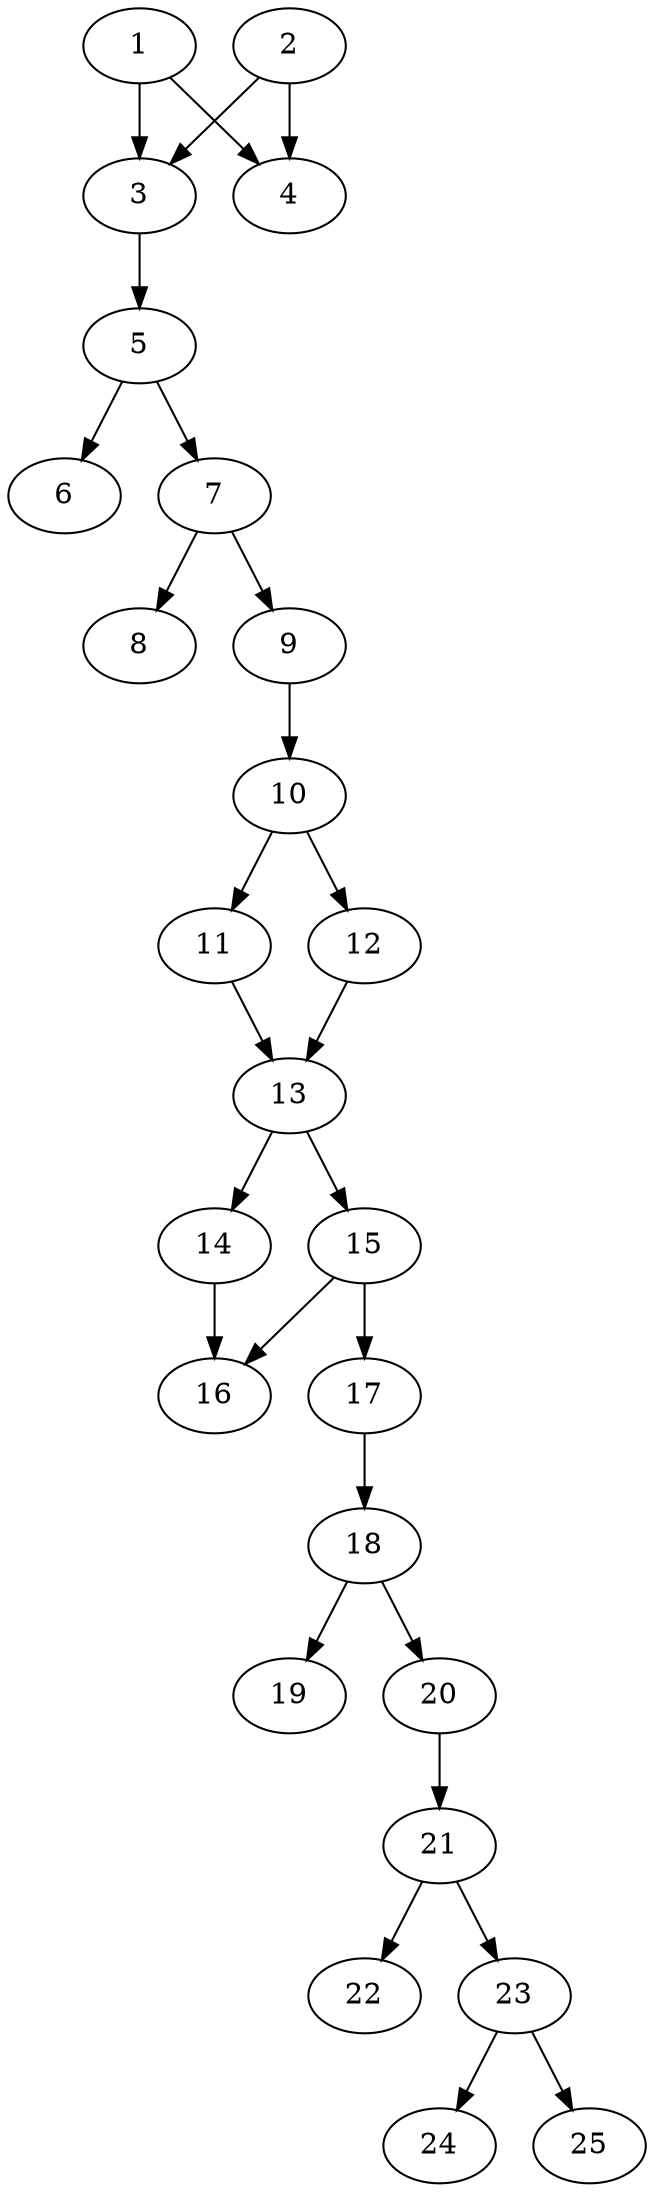 // DAG automatically generated by daggen at Thu Oct  3 14:00:39 2019
// ./daggen --dot -n 25 --ccr 0.3 --fat 0.3 --regular 0.5 --density 0.6 --mindata 5242880 --maxdata 52428800 
digraph G {
  1 [size="43673600", alpha="0.18", expect_size="13102080"] 
  1 -> 3 [size ="13102080"]
  1 -> 4 [size ="13102080"]
  2 [size="68778667", alpha="0.15", expect_size="20633600"] 
  2 -> 3 [size ="20633600"]
  2 -> 4 [size ="20633600"]
  3 [size="31709867", alpha="0.19", expect_size="9512960"] 
  3 -> 5 [size ="9512960"]
  4 [size="102403413", alpha="0.04", expect_size="30721024"] 
  5 [size="153115307", alpha="0.02", expect_size="45934592"] 
  5 -> 6 [size ="45934592"]
  5 -> 7 [size ="45934592"]
  6 [size="63812267", alpha="0.18", expect_size="19143680"] 
  7 [size="74813440", alpha="0.13", expect_size="22444032"] 
  7 -> 8 [size ="22444032"]
  7 -> 9 [size ="22444032"]
  8 [size="78452053", alpha="0.02", expect_size="23535616"] 
  9 [size="56722773", alpha="0.07", expect_size="17016832"] 
  9 -> 10 [size ="17016832"]
  10 [size="148206933", alpha="0.19", expect_size="44462080"] 
  10 -> 11 [size ="44462080"]
  10 -> 12 [size ="44462080"]
  11 [size="91207680", alpha="0.16", expect_size="27362304"] 
  11 -> 13 [size ="27362304"]
  12 [size="72587947", alpha="0.13", expect_size="21776384"] 
  12 -> 13 [size ="21776384"]
  13 [size="29627733", alpha="0.14", expect_size="8888320"] 
  13 -> 14 [size ="8888320"]
  13 -> 15 [size ="8888320"]
  14 [size="23828480", alpha="0.09", expect_size="7148544"] 
  14 -> 16 [size ="7148544"]
  15 [size="53265067", alpha="0.10", expect_size="15979520"] 
  15 -> 16 [size ="15979520"]
  15 -> 17 [size ="15979520"]
  16 [size="69338453", alpha="0.05", expect_size="20801536"] 
  17 [size="53708800", alpha="0.00", expect_size="16112640"] 
  17 -> 18 [size ="16112640"]
  18 [size="152145920", alpha="0.06", expect_size="45643776"] 
  18 -> 19 [size ="45643776"]
  18 -> 20 [size ="45643776"]
  19 [size="166748160", alpha="0.09", expect_size="50024448"] 
  20 [size="60876800", alpha="0.14", expect_size="18263040"] 
  20 -> 21 [size ="18263040"]
  21 [size="55429120", alpha="0.03", expect_size="16628736"] 
  21 -> 22 [size ="16628736"]
  21 -> 23 [size ="16628736"]
  22 [size="24487253", alpha="0.19", expect_size="7346176"] 
  23 [size="124712960", alpha="0.17", expect_size="37413888"] 
  23 -> 24 [size ="37413888"]
  23 -> 25 [size ="37413888"]
  24 [size="79383893", alpha="0.05", expect_size="23815168"] 
  25 [size="152712533", alpha="0.10", expect_size="45813760"] 
}
